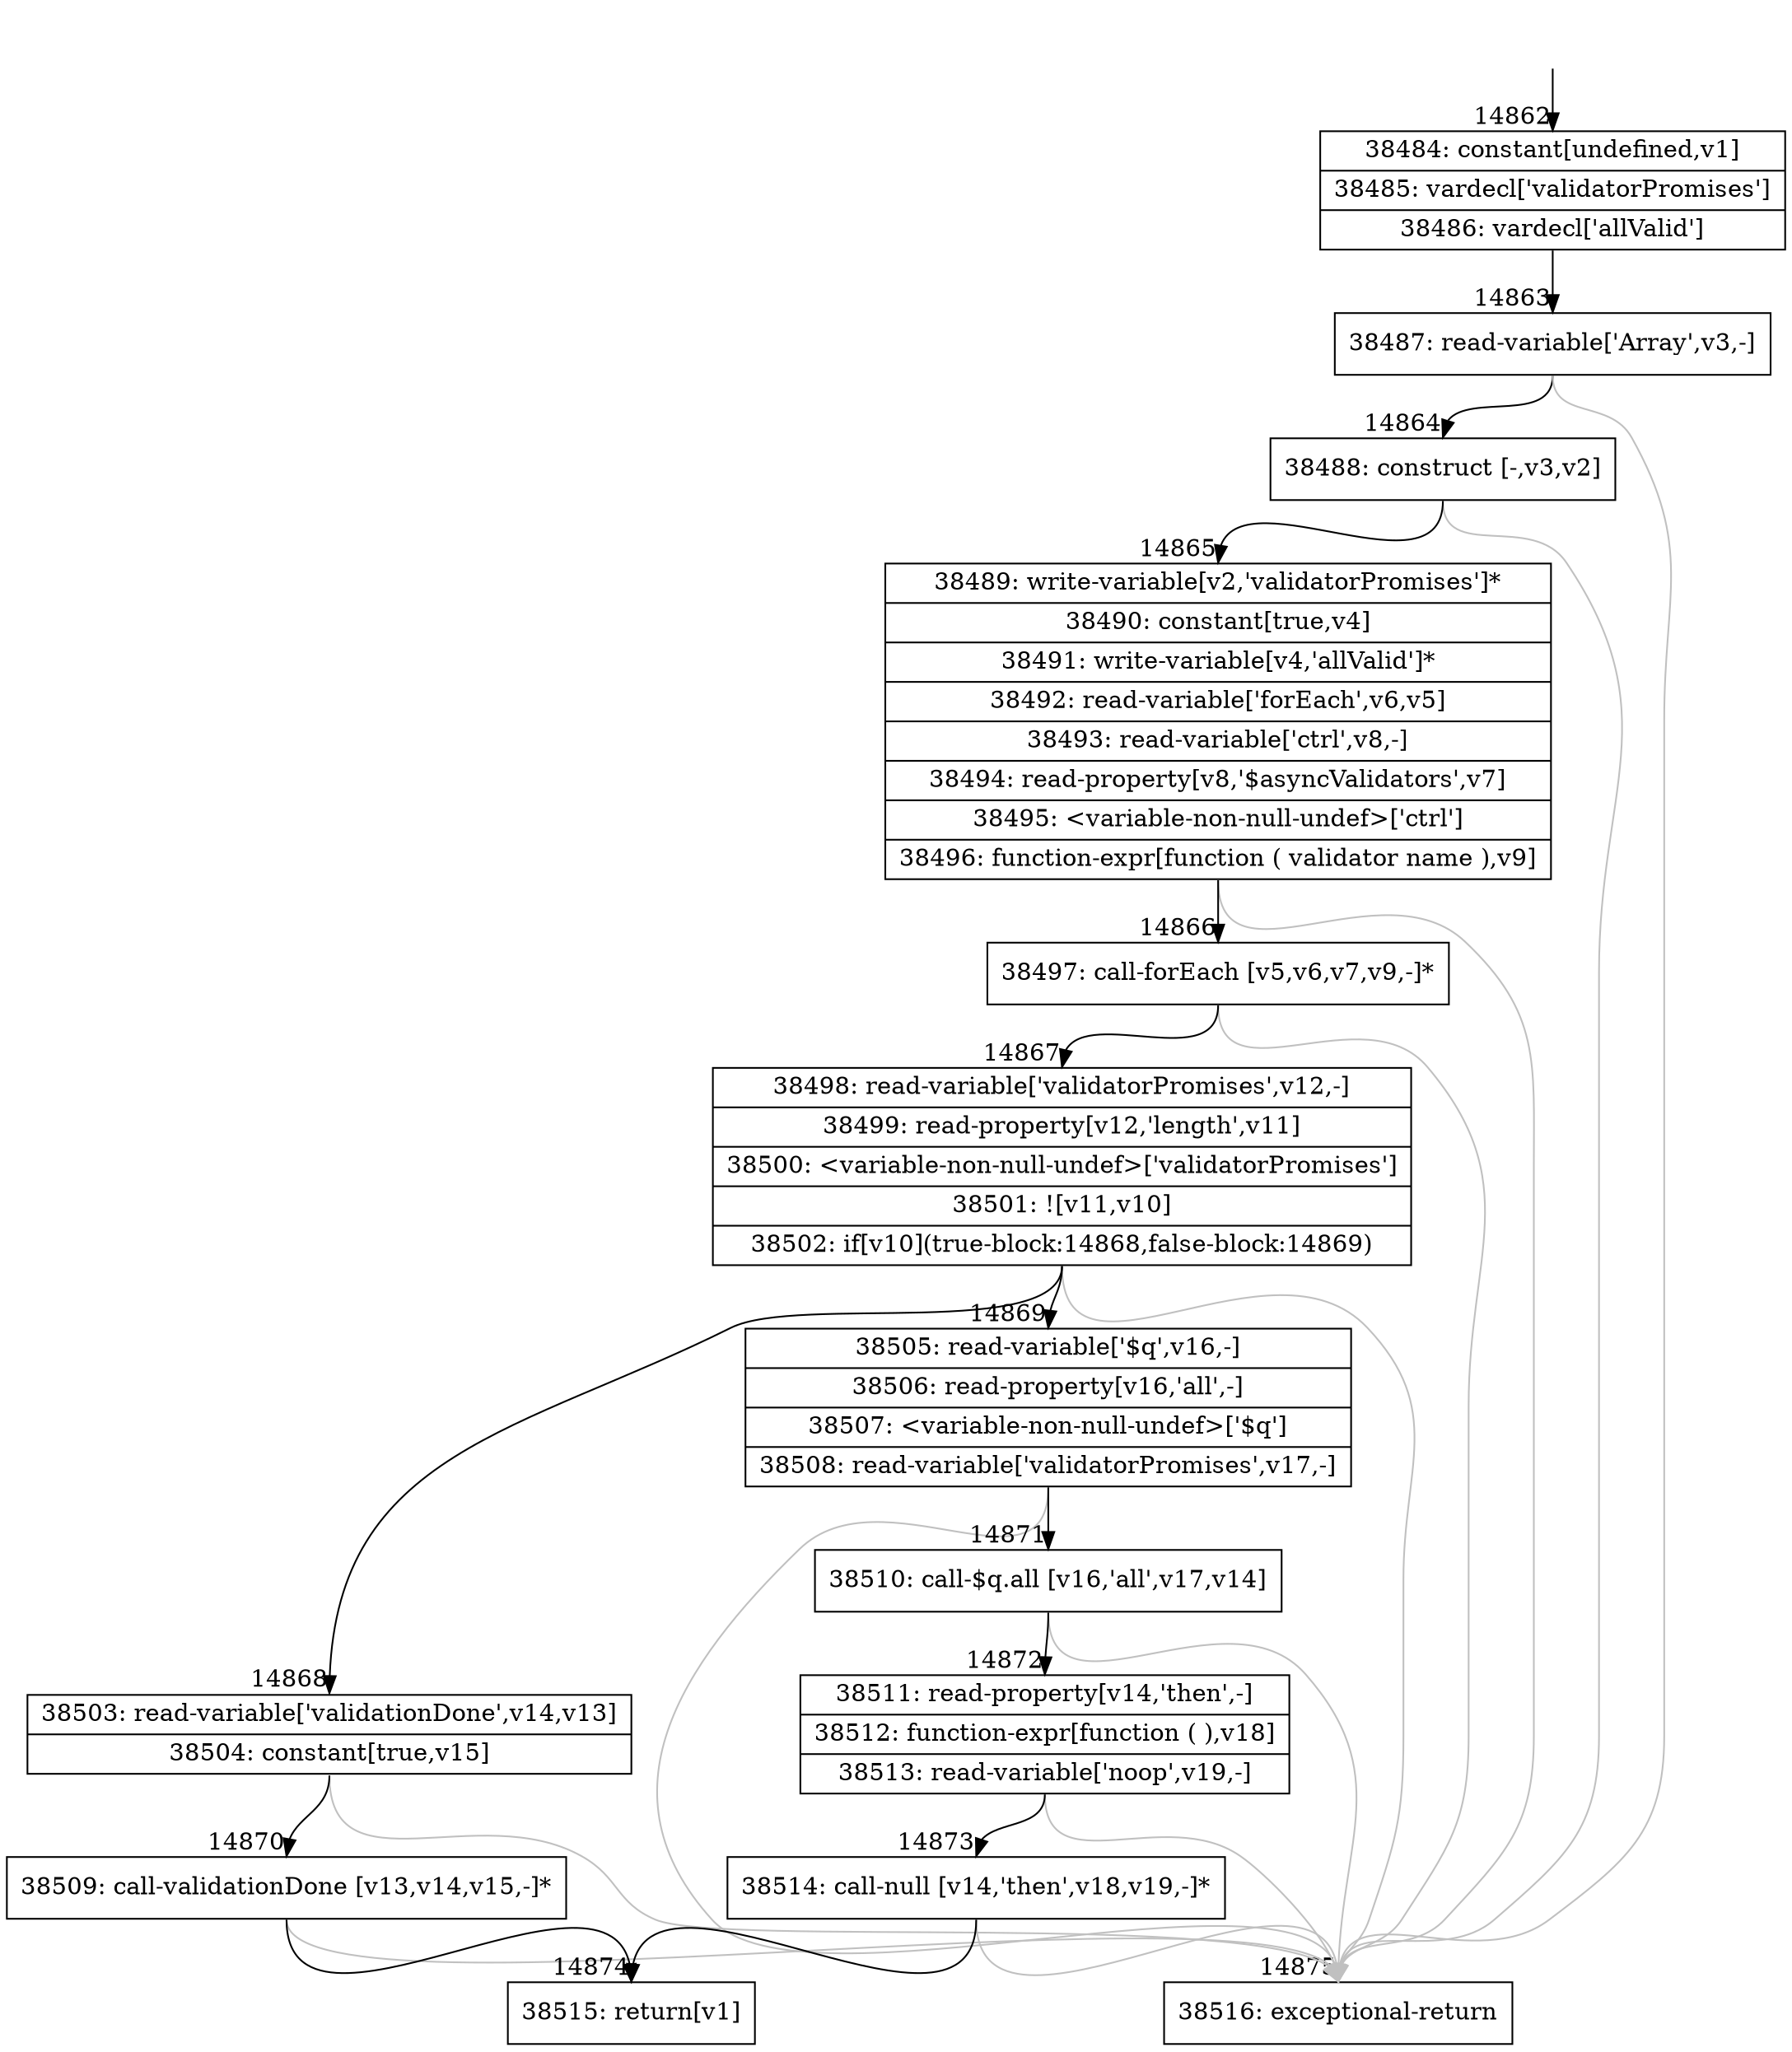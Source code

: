 digraph {
rankdir="TD"
BB_entry1192[shape=none,label=""];
BB_entry1192 -> BB14862 [tailport=s, headport=n, headlabel="    14862"]
BB14862 [shape=record label="{38484: constant[undefined,v1]|38485: vardecl['validatorPromises']|38486: vardecl['allValid']}" ] 
BB14862 -> BB14863 [tailport=s, headport=n, headlabel="      14863"]
BB14863 [shape=record label="{38487: read-variable['Array',v3,-]}" ] 
BB14863 -> BB14864 [tailport=s, headport=n, headlabel="      14864"]
BB14863 -> BB14875 [tailport=s, headport=n, color=gray, headlabel="      14875"]
BB14864 [shape=record label="{38488: construct [-,v3,v2]}" ] 
BB14864 -> BB14865 [tailport=s, headport=n, headlabel="      14865"]
BB14864 -> BB14875 [tailport=s, headport=n, color=gray]
BB14865 [shape=record label="{38489: write-variable[v2,'validatorPromises']*|38490: constant[true,v4]|38491: write-variable[v4,'allValid']*|38492: read-variable['forEach',v6,v5]|38493: read-variable['ctrl',v8,-]|38494: read-property[v8,'$asyncValidators',v7]|38495: \<variable-non-null-undef\>['ctrl']|38496: function-expr[function ( validator name ),v9]}" ] 
BB14865 -> BB14866 [tailport=s, headport=n, headlabel="      14866"]
BB14865 -> BB14875 [tailport=s, headport=n, color=gray]
BB14866 [shape=record label="{38497: call-forEach [v5,v6,v7,v9,-]*}" ] 
BB14866 -> BB14867 [tailport=s, headport=n, headlabel="      14867"]
BB14866 -> BB14875 [tailport=s, headport=n, color=gray]
BB14867 [shape=record label="{38498: read-variable['validatorPromises',v12,-]|38499: read-property[v12,'length',v11]|38500: \<variable-non-null-undef\>['validatorPromises']|38501: ![v11,v10]|38502: if[v10](true-block:14868,false-block:14869)}" ] 
BB14867 -> BB14868 [tailport=s, headport=n, headlabel="      14868"]
BB14867 -> BB14869 [tailport=s, headport=n, headlabel="      14869"]
BB14867 -> BB14875 [tailport=s, headport=n, color=gray]
BB14868 [shape=record label="{38503: read-variable['validationDone',v14,v13]|38504: constant[true,v15]}" ] 
BB14868 -> BB14870 [tailport=s, headport=n, headlabel="      14870"]
BB14868 -> BB14875 [tailport=s, headport=n, color=gray]
BB14869 [shape=record label="{38505: read-variable['$q',v16,-]|38506: read-property[v16,'all',-]|38507: \<variable-non-null-undef\>['$q']|38508: read-variable['validatorPromises',v17,-]}" ] 
BB14869 -> BB14871 [tailport=s, headport=n, headlabel="      14871"]
BB14869 -> BB14875 [tailport=s, headport=n, color=gray]
BB14870 [shape=record label="{38509: call-validationDone [v13,v14,v15,-]*}" ] 
BB14870 -> BB14874 [tailport=s, headport=n, headlabel="      14874"]
BB14870 -> BB14875 [tailport=s, headport=n, color=gray]
BB14871 [shape=record label="{38510: call-$q.all [v16,'all',v17,v14]}" ] 
BB14871 -> BB14872 [tailport=s, headport=n, headlabel="      14872"]
BB14871 -> BB14875 [tailport=s, headport=n, color=gray]
BB14872 [shape=record label="{38511: read-property[v14,'then',-]|38512: function-expr[function ( ),v18]|38513: read-variable['noop',v19,-]}" ] 
BB14872 -> BB14873 [tailport=s, headport=n, headlabel="      14873"]
BB14872 -> BB14875 [tailport=s, headport=n, color=gray]
BB14873 [shape=record label="{38514: call-null [v14,'then',v18,v19,-]*}" ] 
BB14873 -> BB14874 [tailport=s, headport=n]
BB14873 -> BB14875 [tailport=s, headport=n, color=gray]
BB14874 [shape=record label="{38515: return[v1]}" ] 
BB14875 [shape=record label="{38516: exceptional-return}" ] 
//#$~ 24952
}
